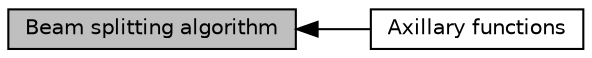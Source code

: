 digraph "Beam splitting algorithm"
{
  edge [fontname="Helvetica",fontsize="10",labelfontname="Helvetica",labelfontsize="10"];
  node [fontname="Helvetica",fontsize="10",shape=record];
  rankdir=LR;
  Node1 [label="Axillary functions",height=0.2,width=0.4,color="black", fillcolor="white", style="filled",URL="$group___ax_func.html"];
  Node0 [label="Beam splitting algorithm",height=0.2,width=0.4,color="black", fillcolor="grey75", style="filled", fontcolor="black"];
  Node0->Node1 [shape=plaintext, dir="back", style="solid"];
}
